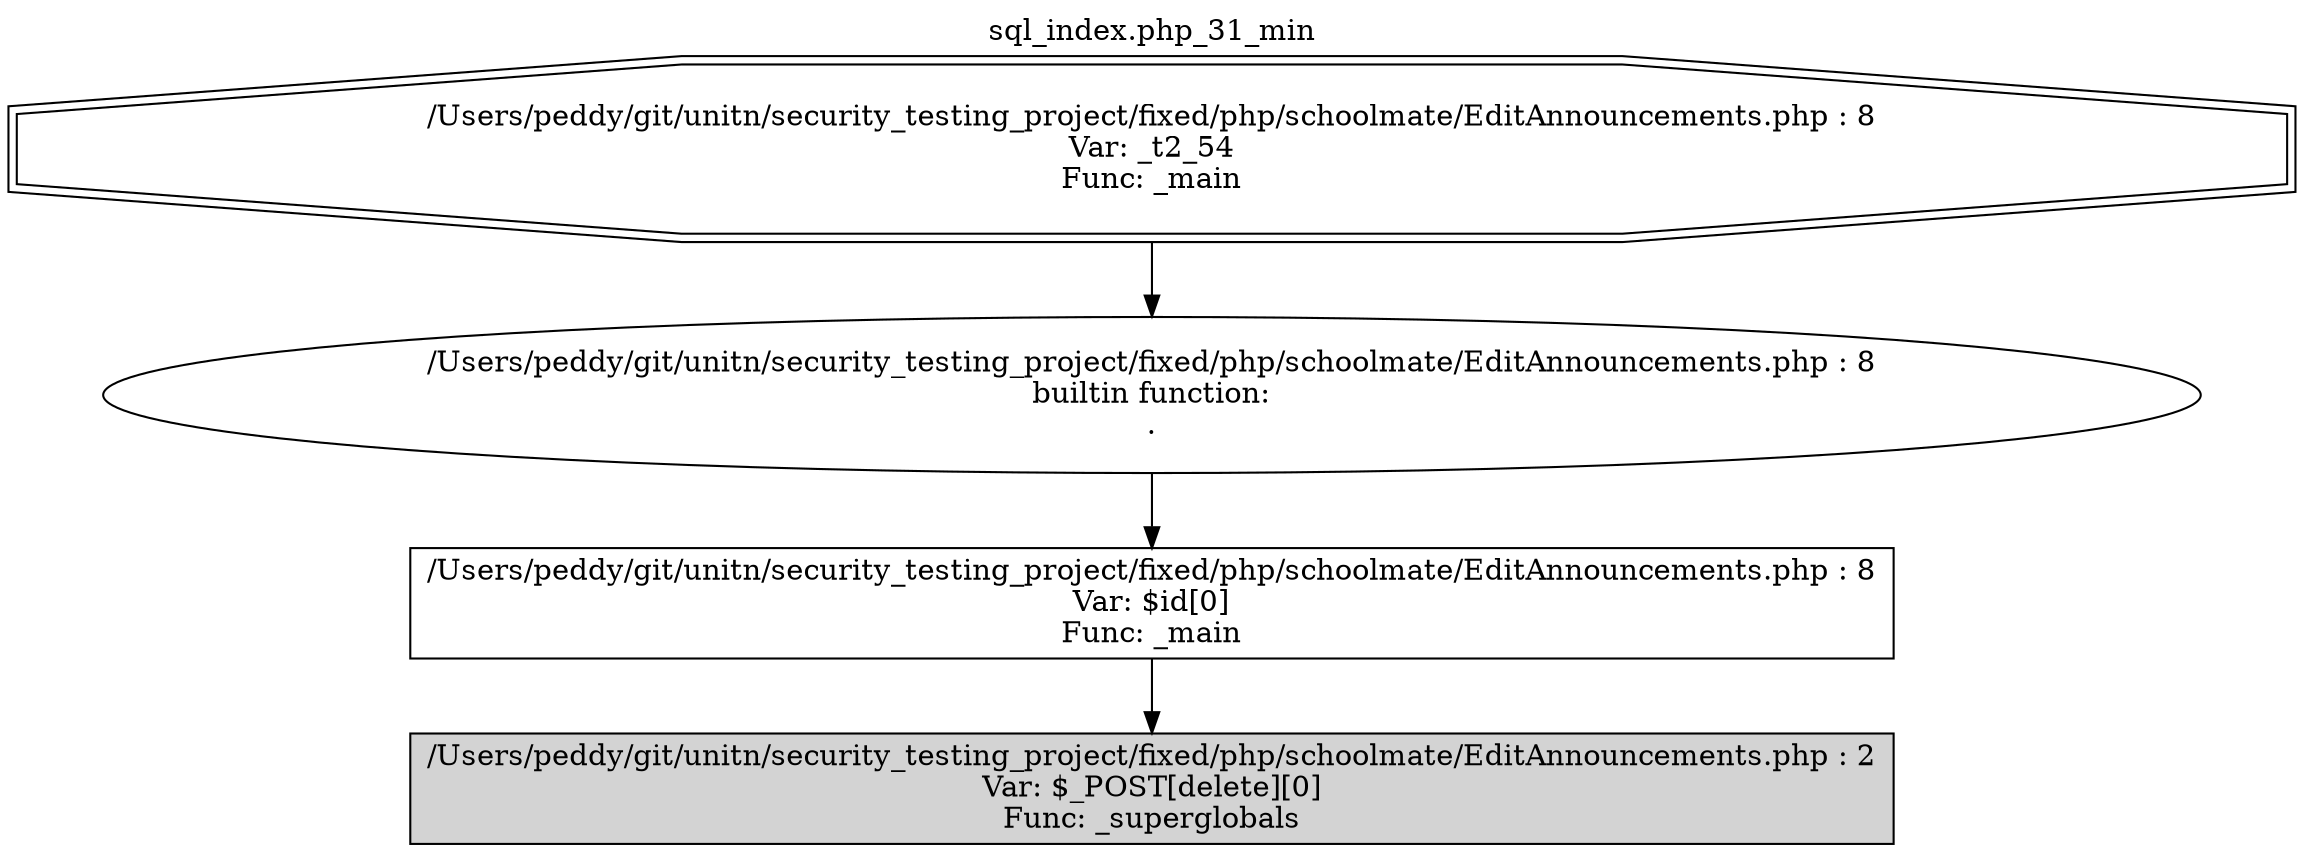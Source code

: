 digraph cfg {
  label="sql_index.php_31_min";
  labelloc=t;
  n1 [shape=doubleoctagon, label="/Users/peddy/git/unitn/security_testing_project/fixed/php/schoolmate/EditAnnouncements.php : 8\nVar: _t2_54\nFunc: _main\n"];
  n2 [shape=ellipse, label="/Users/peddy/git/unitn/security_testing_project/fixed/php/schoolmate/EditAnnouncements.php : 8\nbuiltin function:\n.\n"];
  n3 [shape=box, label="/Users/peddy/git/unitn/security_testing_project/fixed/php/schoolmate/EditAnnouncements.php : 8\nVar: $id[0]\nFunc: _main\n"];
  n4 [shape=box, label="/Users/peddy/git/unitn/security_testing_project/fixed/php/schoolmate/EditAnnouncements.php : 2\nVar: $_POST[delete][0]\nFunc: _superglobals\n",style=filled];
  n1 -> n2;
  n2 -> n3;
  n3 -> n4;
}
